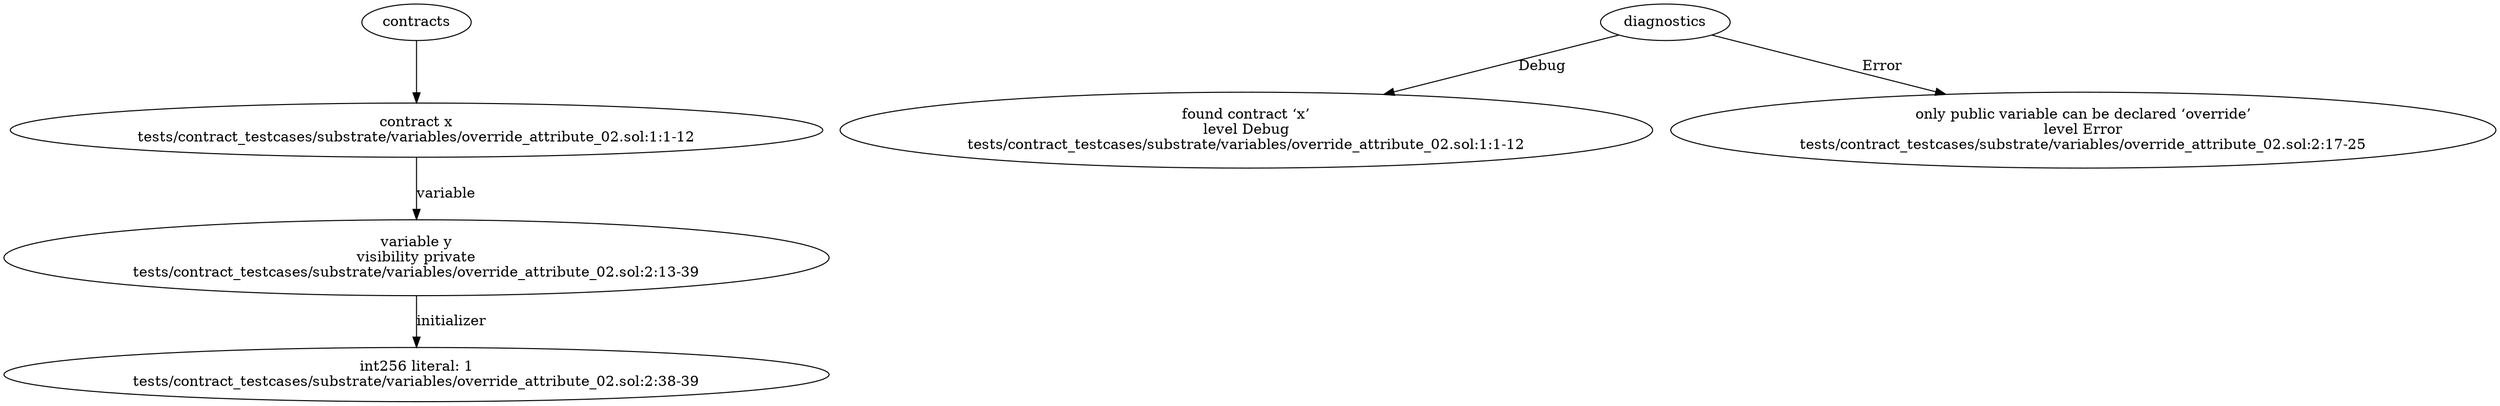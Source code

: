 strict digraph "tests/contract_testcases/substrate/variables/override_attribute_02.sol" {
	contract [label="contract x\ntests/contract_testcases/substrate/variables/override_attribute_02.sol:1:1-12"]
	var [label="variable y\nvisibility private\ntests/contract_testcases/substrate/variables/override_attribute_02.sol:2:13-39"]
	number_literal [label="int256 literal: 1\ntests/contract_testcases/substrate/variables/override_attribute_02.sol:2:38-39"]
	diagnostic [label="found contract ‘x’\nlevel Debug\ntests/contract_testcases/substrate/variables/override_attribute_02.sol:1:1-12"]
	diagnostic_7 [label="only public variable can be declared ‘override’\nlevel Error\ntests/contract_testcases/substrate/variables/override_attribute_02.sol:2:17-25"]
	contracts -> contract
	contract -> var [label="variable"]
	var -> number_literal [label="initializer"]
	diagnostics -> diagnostic [label="Debug"]
	diagnostics -> diagnostic_7 [label="Error"]
}
